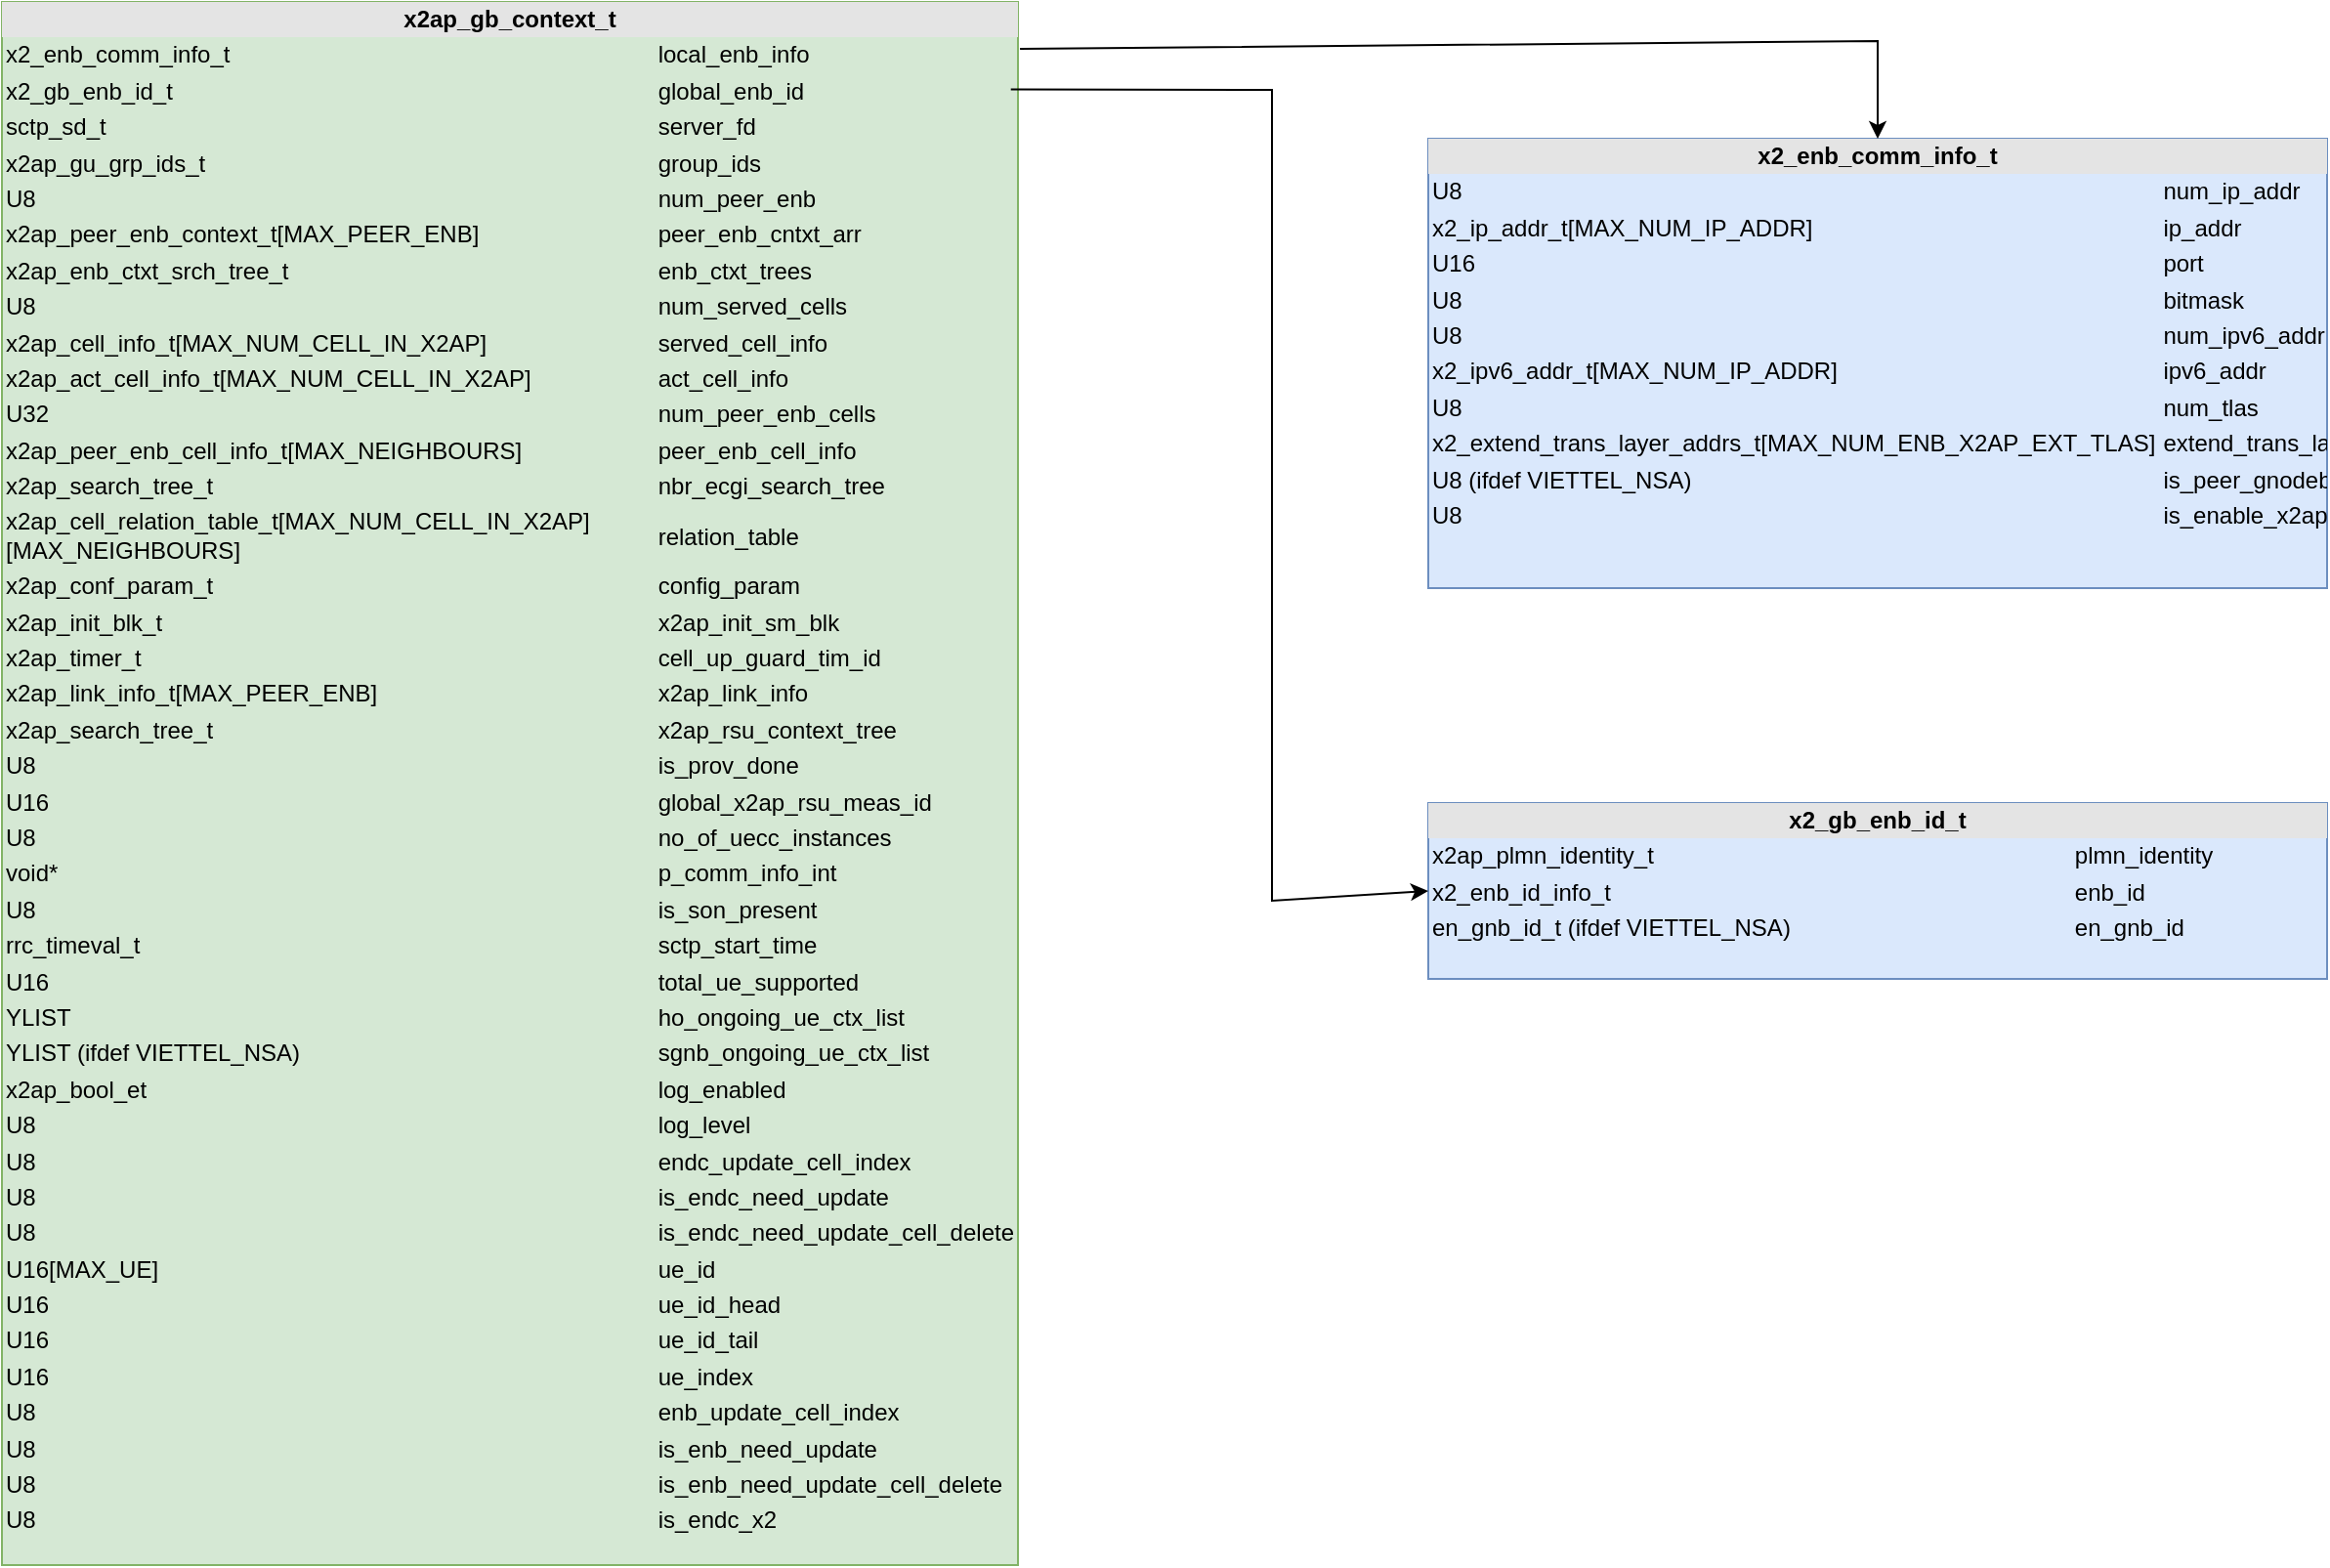 <mxfile version="28.2.0">
  <diagram name="Page-1" id="vt6NGK-KOqVnWGpup1v-">
    <mxGraphModel dx="1639" dy="891" grid="1" gridSize="10" guides="1" tooltips="1" connect="1" arrows="1" fold="1" page="1" pageScale="1" pageWidth="850" pageHeight="1100" math="0" shadow="0">
      <root>
        <mxCell id="0" />
        <mxCell id="1" parent="0" />
        <mxCell id="mEAFpTAX7sbgpIUAFCqd-12" value="&lt;div style=&quot;text-align: center; box-sizing: border-box; width: 100%; background: rgb(228, 228, 228); padding: 2px;&quot;&gt;&lt;b&gt;x2ap_gb_context_t&lt;/b&gt;&lt;/div&gt;&lt;table style=&quot;width:100%;font-size:1em;&quot; cellpadding=&quot;2&quot; cellspacing=&quot;0&quot;&gt;&lt;tbody&gt;  &lt;tr&gt;&lt;td&gt;x2_enb_comm_info_t&lt;/td&gt;&lt;td&gt;local_enb_info&lt;/td&gt;&lt;/tr&gt; &lt;tr&gt;&lt;td&gt;x2_gb_enb_id_t&lt;/td&gt;&lt;td&gt;global_enb_id&lt;/td&gt;&lt;/tr&gt; &lt;tr&gt;&lt;td&gt;sctp_sd_t&lt;/td&gt;&lt;td&gt;server_fd&lt;/td&gt;&lt;/tr&gt; &lt;tr&gt;&lt;td&gt;x2ap_gu_grp_ids_t&lt;/td&gt;&lt;td&gt;group_ids&lt;/td&gt;&lt;/tr&gt; &lt;tr&gt;&lt;td&gt;U8&lt;/td&gt;&lt;td&gt;num_peer_enb&lt;/td&gt;&lt;/tr&gt; &lt;tr&gt;&lt;td&gt;x2ap_peer_enb_context_t[MAX_PEER_ENB]&lt;/td&gt;&lt;td&gt;peer_enb_cntxt_arr&lt;/td&gt;&lt;/tr&gt; &lt;tr&gt;&lt;td&gt;x2ap_enb_ctxt_srch_tree_t&lt;/td&gt;&lt;td&gt;enb_ctxt_trees&lt;/td&gt;&lt;/tr&gt; &lt;tr&gt;&lt;td&gt;U8&lt;/td&gt;&lt;td&gt;num_served_cells&lt;/td&gt;&lt;/tr&gt; &lt;tr&gt;&lt;td&gt;x2ap_cell_info_t[MAX_NUM_CELL_IN_X2AP]&lt;/td&gt;&lt;td&gt;served_cell_info&lt;/td&gt;&lt;/tr&gt; &lt;tr&gt;&lt;td&gt;x2ap_act_cell_info_t[MAX_NUM_CELL_IN_X2AP]&lt;/td&gt;&lt;td&gt;act_cell_info&lt;/td&gt;&lt;/tr&gt; &lt;tr&gt;&lt;td&gt;U32&lt;/td&gt;&lt;td&gt;num_peer_enb_cells&lt;/td&gt;&lt;/tr&gt; &lt;tr&gt;&lt;td&gt;x2ap_peer_enb_cell_info_t[MAX_NEIGHBOURS]&lt;/td&gt;&lt;td&gt;peer_enb_cell_info&lt;/td&gt;&lt;/tr&gt; &lt;tr&gt;&lt;td&gt;x2ap_search_tree_t&lt;/td&gt;&lt;td&gt;nbr_ecgi_search_tree&lt;/td&gt;&lt;/tr&gt; &lt;tr&gt;&lt;td&gt;x2ap_cell_relation_table_t[MAX_NUM_CELL_IN_X2AP][MAX_NEIGHBOURS]&lt;/td&gt;&lt;td&gt;relation_table&lt;/td&gt;&lt;/tr&gt; &lt;tr&gt;&lt;td&gt;x2ap_conf_param_t&lt;/td&gt;&lt;td&gt;config_param&lt;/td&gt;&lt;/tr&gt; &lt;tr&gt;&lt;td&gt;x2ap_init_blk_t&lt;/td&gt;&lt;td&gt;x2ap_init_sm_blk&lt;/td&gt;&lt;/tr&gt; &lt;tr&gt;&lt;td&gt;x2ap_timer_t&lt;/td&gt;&lt;td&gt;cell_up_guard_tim_id&lt;/td&gt;&lt;/tr&gt; &lt;tr&gt;&lt;td&gt;x2ap_link_info_t[MAX_PEER_ENB]&lt;/td&gt;&lt;td&gt;x2ap_link_info&lt;/td&gt;&lt;/tr&gt;  &lt;tr&gt;&lt;td&gt;x2ap_search_tree_t&lt;/td&gt;&lt;td&gt;x2ap_rsu_context_tree&lt;/td&gt;&lt;/tr&gt; &lt;tr&gt;&lt;td&gt;U8&lt;/td&gt;&lt;td&gt;is_prov_done&lt;/td&gt;&lt;/tr&gt; &lt;tr&gt;&lt;td&gt;U16&lt;/td&gt;&lt;td&gt;global_x2ap_rsu_meas_id&lt;/td&gt;&lt;/tr&gt; &lt;tr&gt;&lt;td&gt;U8&lt;/td&gt;&lt;td&gt;no_of_uecc_instances&lt;/td&gt;&lt;/tr&gt; &lt;tr&gt;&lt;td&gt;void*&lt;/td&gt;&lt;td&gt;p_comm_info_int&lt;/td&gt;&lt;/tr&gt; &lt;tr&gt;&lt;td&gt;U8&lt;/td&gt;&lt;td&gt;is_son_present&lt;/td&gt;&lt;/tr&gt; &lt;tr&gt;&lt;td&gt;rrc_timeval_t&lt;/td&gt;&lt;td&gt;sctp_start_time&lt;/td&gt;&lt;/tr&gt; &lt;tr&gt;&lt;td&gt;U16&lt;/td&gt;&lt;td&gt;total_ue_supported&lt;/td&gt;&lt;/tr&gt; &lt;tr&gt;&lt;td&gt;YLIST&lt;/td&gt;&lt;td&gt;ho_ongoing_ue_ctx_list&lt;/td&gt;&lt;/tr&gt; &lt;tr&gt;&lt;td&gt;YLIST (ifdef VIETTEL_NSA)&lt;/td&gt;&lt;td&gt;sgnb_ongoing_ue_ctx_list&lt;/td&gt;&lt;/tr&gt; &lt;tr&gt;&lt;td&gt;x2ap_bool_et&lt;/td&gt;&lt;td&gt;log_enabled&lt;/td&gt;&lt;/tr&gt; &lt;tr&gt;&lt;td&gt;U8&lt;/td&gt;&lt;td&gt;log_level&lt;/td&gt;&lt;/tr&gt; &lt;tr&gt;&lt;td&gt;U8&lt;/td&gt;&lt;td&gt;endc_update_cell_index&lt;/td&gt;&lt;/tr&gt; &lt;tr&gt;&lt;td&gt;U8&lt;/td&gt;&lt;td&gt;is_endc_need_update&lt;/td&gt;&lt;/tr&gt; &lt;tr&gt;&lt;td&gt;U8&lt;/td&gt;&lt;td&gt;is_endc_need_update_cell_delete&lt;/td&gt;&lt;/tr&gt; &lt;tr&gt;&lt;td&gt;U16[MAX_UE]&lt;/td&gt;&lt;td&gt;ue_id&lt;/td&gt;&lt;/tr&gt; &lt;tr&gt;&lt;td&gt;U16&lt;/td&gt;&lt;td&gt;ue_id_head&lt;/td&gt;&lt;/tr&gt; &lt;tr&gt;&lt;td&gt;U16&lt;/td&gt;&lt;td&gt;ue_id_tail&lt;/td&gt;&lt;/tr&gt; &lt;tr&gt;&lt;td&gt;U16&lt;/td&gt;&lt;td&gt;ue_index&lt;/td&gt;&lt;/tr&gt; &lt;tr&gt;&lt;td&gt;U8&lt;/td&gt;&lt;td&gt;enb_update_cell_index&lt;/td&gt;&lt;/tr&gt; &lt;tr&gt;&lt;td&gt;U8&lt;/td&gt;&lt;td&gt;is_enb_need_update&lt;/td&gt;&lt;/tr&gt; &lt;tr&gt;&lt;td&gt;U8&lt;/td&gt;&lt;td&gt;is_enb_need_update_cell_delete&lt;/td&gt;&lt;/tr&gt; &lt;tr&gt;&lt;td&gt;U8&lt;/td&gt;&lt;td&gt;is_endc_x2&lt;/td&gt;&lt;/tr&gt;  &lt;/tbody&gt;&lt;/table&gt;" style="verticalAlign=top;align=left;overflow=fill;html=1;whiteSpace=wrap;fillColor=#d5e8d4;strokeColor=#82b366;" parent="1" vertex="1">
          <mxGeometry x="190" y="80" width="520" height="800" as="geometry" />
        </mxCell>
        <mxCell id="enb_comm_info" value="&lt;div style=&quot;text-align: center; box-sizing: border-box; width: 100%; background: rgb(228, 228, 228); padding: 2px;&quot;&gt;&lt;b&gt;x2_enb_comm_info_t&lt;/b&gt;&lt;/div&gt;&lt;table style=&quot;width:100%;font-size:1em;&quot; cellpadding=&quot;2&quot; cellspacing=&quot;0&quot;&gt;&lt;tbody&gt;  &lt;tr&gt;&lt;td&gt;U8&lt;/td&gt;&lt;td&gt;num_ip_addr&lt;/td&gt;&lt;/tr&gt; &lt;tr&gt;&lt;td&gt;x2_ip_addr_t[MAX_NUM_IP_ADDR]&lt;/td&gt;&lt;td&gt;ip_addr&lt;/td&gt;&lt;/tr&gt; &lt;tr&gt;&lt;td&gt;U16&lt;/td&gt;&lt;td&gt;port&lt;/td&gt;&lt;/tr&gt; &lt;tr&gt;&lt;td&gt;U8&lt;/td&gt;&lt;td&gt;bitmask&lt;/td&gt;&lt;/tr&gt; &lt;tr&gt;&lt;td&gt;U8&lt;/td&gt;&lt;td&gt;num_ipv6_addr&lt;/td&gt;&lt;/tr&gt; &lt;tr&gt;&lt;td&gt;x2_ipv6_addr_t[MAX_NUM_IP_ADDR]&lt;/td&gt;&lt;td&gt;ipv6_addr&lt;/td&gt;&lt;/tr&gt; &lt;tr&gt;&lt;td&gt;U8&lt;/td&gt;&lt;td&gt;num_tlas&lt;/td&gt;&lt;/tr&gt; &lt;tr&gt;&lt;td&gt;x2_extend_trans_layer_addrs_t[MAX_NUM_ENB_X2AP_EXT_TLAS]&lt;/td&gt;&lt;td&gt;extend_trans_layer_addrs&lt;/td&gt;&lt;/tr&gt; &lt;tr&gt;&lt;td&gt;U8 (ifdef VIETTEL_NSA)&lt;/td&gt;&lt;td&gt;is_peer_gnodeb&lt;/td&gt;&lt;/tr&gt; &lt;tr&gt;&lt;td&gt;U8&lt;/td&gt;&lt;td&gt;is_enable_x2ap&lt;/td&gt;&lt;/tr&gt;  &lt;/tbody&gt;&lt;/table&gt;" style="verticalAlign=top;align=left;overflow=fill;html=1;whiteSpace=wrap;fillColor=#dae8fc;strokeColor=#6c8ebf;" parent="1" vertex="1">
          <mxGeometry x="920" y="150" width="460" height="230" as="geometry" />
        </mxCell>
        <mxCell id="gb_enb_id" value="&lt;div style=&quot;text-align: center; box-sizing: border-box; width: 100%; background: rgb(228, 228, 228); padding: 2px;&quot;&gt;&lt;b&gt;x2_gb_enb_id_t&lt;/b&gt;&lt;/div&gt;&lt;table style=&quot;width:100%;font-size:1em;&quot; cellpadding=&quot;2&quot; cellspacing=&quot;0&quot;&gt;&lt;tbody&gt;  &lt;tr&gt;&lt;td&gt;x2ap_plmn_identity_t&lt;/td&gt;&lt;td&gt;plmn_identity&lt;/td&gt;&lt;/tr&gt; &lt;tr&gt;&lt;td&gt;x2_enb_id_info_t&lt;/td&gt;&lt;td&gt;enb_id&lt;/td&gt;&lt;/tr&gt; &lt;tr&gt;&lt;td&gt;en_gnb_id_t (ifdef VIETTEL_NSA)&lt;/td&gt;&lt;td&gt;en_gnb_id&lt;/td&gt;&lt;/tr&gt;  &lt;/tbody&gt;&lt;/table&gt;" style="verticalAlign=top;align=left;overflow=fill;html=1;whiteSpace=wrap;fillColor=#dae8fc;strokeColor=#6c8ebf;" parent="1" vertex="1">
          <mxGeometry x="920" y="490" width="460" height="90" as="geometry" />
        </mxCell>
        <mxCell id="y_6j5cOIvTtQIXjw5sfr-1" value="" style="endArrow=classic;html=1;rounded=0;exitX=1.002;exitY=0.03;exitDx=0;exitDy=0;exitPerimeter=0;entryX=0.5;entryY=0;entryDx=0;entryDy=0;" edge="1" parent="1" source="mEAFpTAX7sbgpIUAFCqd-12" target="enb_comm_info">
          <mxGeometry width="50" height="50" relative="1" as="geometry">
            <mxPoint x="650" y="480" as="sourcePoint" />
            <mxPoint x="700" y="430" as="targetPoint" />
            <Array as="points">
              <mxPoint x="1150" y="100" />
            </Array>
          </mxGeometry>
        </mxCell>
        <mxCell id="y_6j5cOIvTtQIXjw5sfr-2" value="" style="endArrow=classic;html=1;rounded=0;exitX=0.993;exitY=0.056;exitDx=0;exitDy=0;exitPerimeter=0;entryX=0;entryY=0.5;entryDx=0;entryDy=0;" edge="1" parent="1" source="mEAFpTAX7sbgpIUAFCqd-12" target="gb_enb_id">
          <mxGeometry width="50" height="50" relative="1" as="geometry">
            <mxPoint x="820" y="300" as="sourcePoint" />
            <mxPoint x="870" y="250" as="targetPoint" />
            <Array as="points">
              <mxPoint x="840" y="125" />
              <mxPoint x="840" y="540" />
            </Array>
          </mxGeometry>
        </mxCell>
      </root>
    </mxGraphModel>
  </diagram>
</mxfile>

